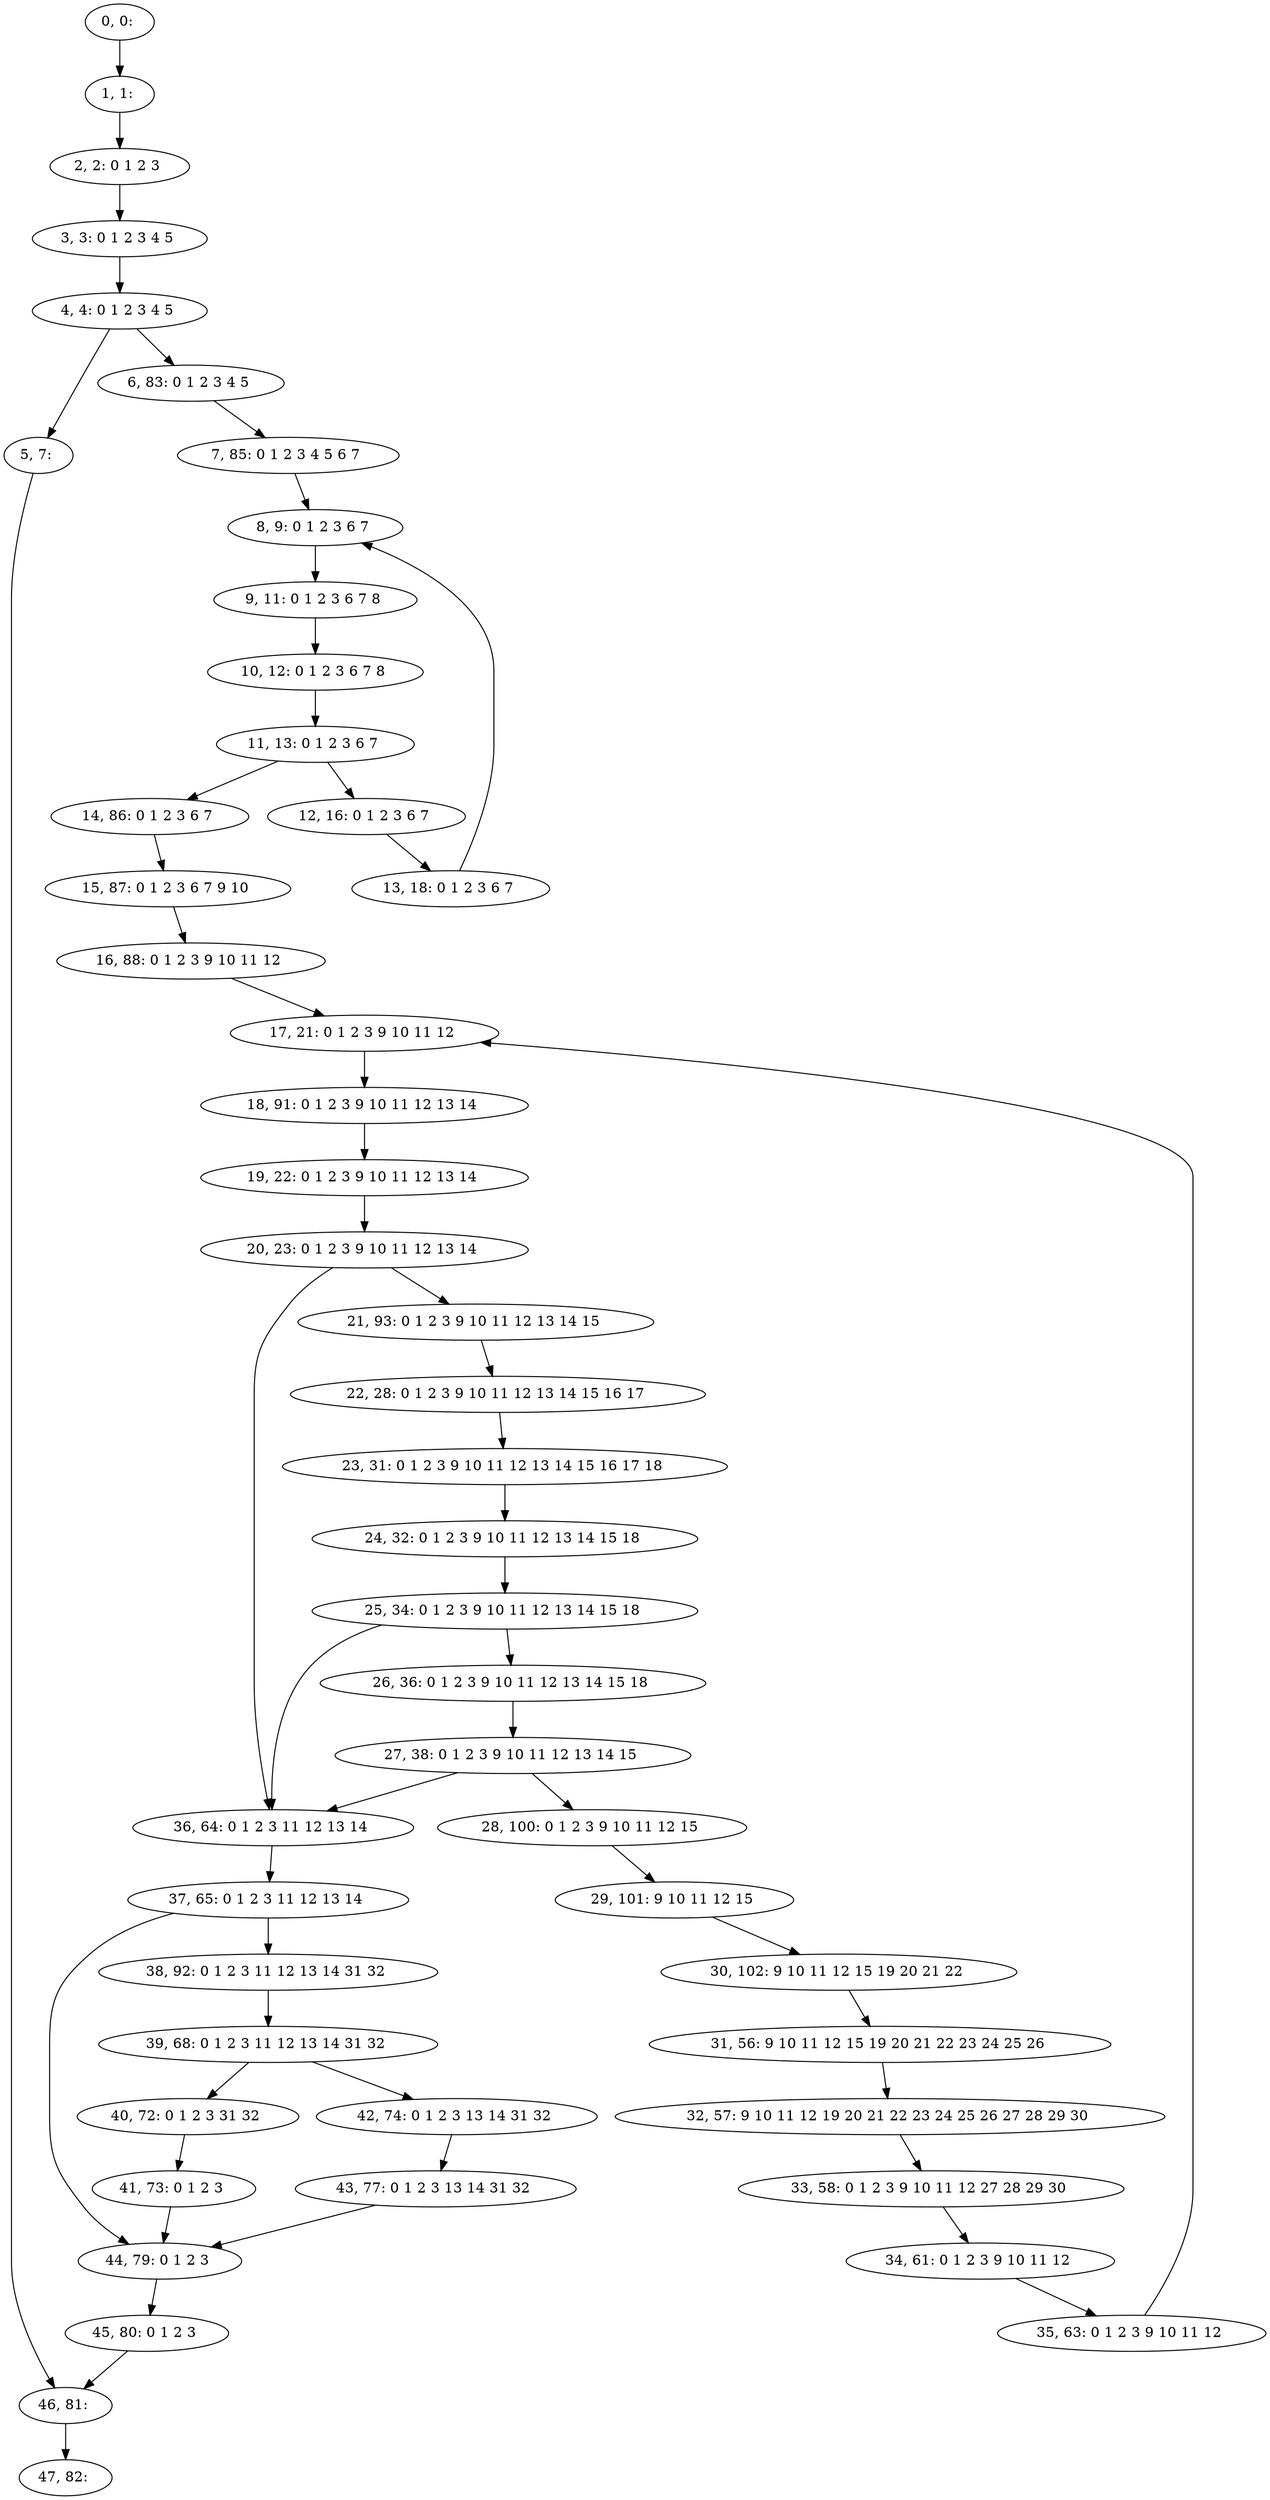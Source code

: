 digraph G {
0[label="0, 0: "];
1[label="1, 1: "];
2[label="2, 2: 0 1 2 3 "];
3[label="3, 3: 0 1 2 3 4 5 "];
4[label="4, 4: 0 1 2 3 4 5 "];
5[label="5, 7: "];
6[label="6, 83: 0 1 2 3 4 5 "];
7[label="7, 85: 0 1 2 3 4 5 6 7 "];
8[label="8, 9: 0 1 2 3 6 7 "];
9[label="9, 11: 0 1 2 3 6 7 8 "];
10[label="10, 12: 0 1 2 3 6 7 8 "];
11[label="11, 13: 0 1 2 3 6 7 "];
12[label="12, 16: 0 1 2 3 6 7 "];
13[label="13, 18: 0 1 2 3 6 7 "];
14[label="14, 86: 0 1 2 3 6 7 "];
15[label="15, 87: 0 1 2 3 6 7 9 10 "];
16[label="16, 88: 0 1 2 3 9 10 11 12 "];
17[label="17, 21: 0 1 2 3 9 10 11 12 "];
18[label="18, 91: 0 1 2 3 9 10 11 12 13 14 "];
19[label="19, 22: 0 1 2 3 9 10 11 12 13 14 "];
20[label="20, 23: 0 1 2 3 9 10 11 12 13 14 "];
21[label="21, 93: 0 1 2 3 9 10 11 12 13 14 15 "];
22[label="22, 28: 0 1 2 3 9 10 11 12 13 14 15 16 17 "];
23[label="23, 31: 0 1 2 3 9 10 11 12 13 14 15 16 17 18 "];
24[label="24, 32: 0 1 2 3 9 10 11 12 13 14 15 18 "];
25[label="25, 34: 0 1 2 3 9 10 11 12 13 14 15 18 "];
26[label="26, 36: 0 1 2 3 9 10 11 12 13 14 15 18 "];
27[label="27, 38: 0 1 2 3 9 10 11 12 13 14 15 "];
28[label="28, 100: 0 1 2 3 9 10 11 12 15 "];
29[label="29, 101: 9 10 11 12 15 "];
30[label="30, 102: 9 10 11 12 15 19 20 21 22 "];
31[label="31, 56: 9 10 11 12 15 19 20 21 22 23 24 25 26 "];
32[label="32, 57: 9 10 11 12 19 20 21 22 23 24 25 26 27 28 29 30 "];
33[label="33, 58: 0 1 2 3 9 10 11 12 27 28 29 30 "];
34[label="34, 61: 0 1 2 3 9 10 11 12 "];
35[label="35, 63: 0 1 2 3 9 10 11 12 "];
36[label="36, 64: 0 1 2 3 11 12 13 14 "];
37[label="37, 65: 0 1 2 3 11 12 13 14 "];
38[label="38, 92: 0 1 2 3 11 12 13 14 31 32 "];
39[label="39, 68: 0 1 2 3 11 12 13 14 31 32 "];
40[label="40, 72: 0 1 2 3 31 32 "];
41[label="41, 73: 0 1 2 3 "];
42[label="42, 74: 0 1 2 3 13 14 31 32 "];
43[label="43, 77: 0 1 2 3 13 14 31 32 "];
44[label="44, 79: 0 1 2 3 "];
45[label="45, 80: 0 1 2 3 "];
46[label="46, 81: "];
47[label="47, 82: "];
0->1 ;
1->2 ;
2->3 ;
3->4 ;
4->5 ;
4->6 ;
5->46 ;
6->7 ;
7->8 ;
8->9 ;
9->10 ;
10->11 ;
11->12 ;
11->14 ;
12->13 ;
13->8 ;
14->15 ;
15->16 ;
16->17 ;
17->18 ;
18->19 ;
19->20 ;
20->21 ;
20->36 ;
21->22 ;
22->23 ;
23->24 ;
24->25 ;
25->26 ;
25->36 ;
26->27 ;
27->28 ;
27->36 ;
28->29 ;
29->30 ;
30->31 ;
31->32 ;
32->33 ;
33->34 ;
34->35 ;
35->17 ;
36->37 ;
37->38 ;
37->44 ;
38->39 ;
39->40 ;
39->42 ;
40->41 ;
41->44 ;
42->43 ;
43->44 ;
44->45 ;
45->46 ;
46->47 ;
}
